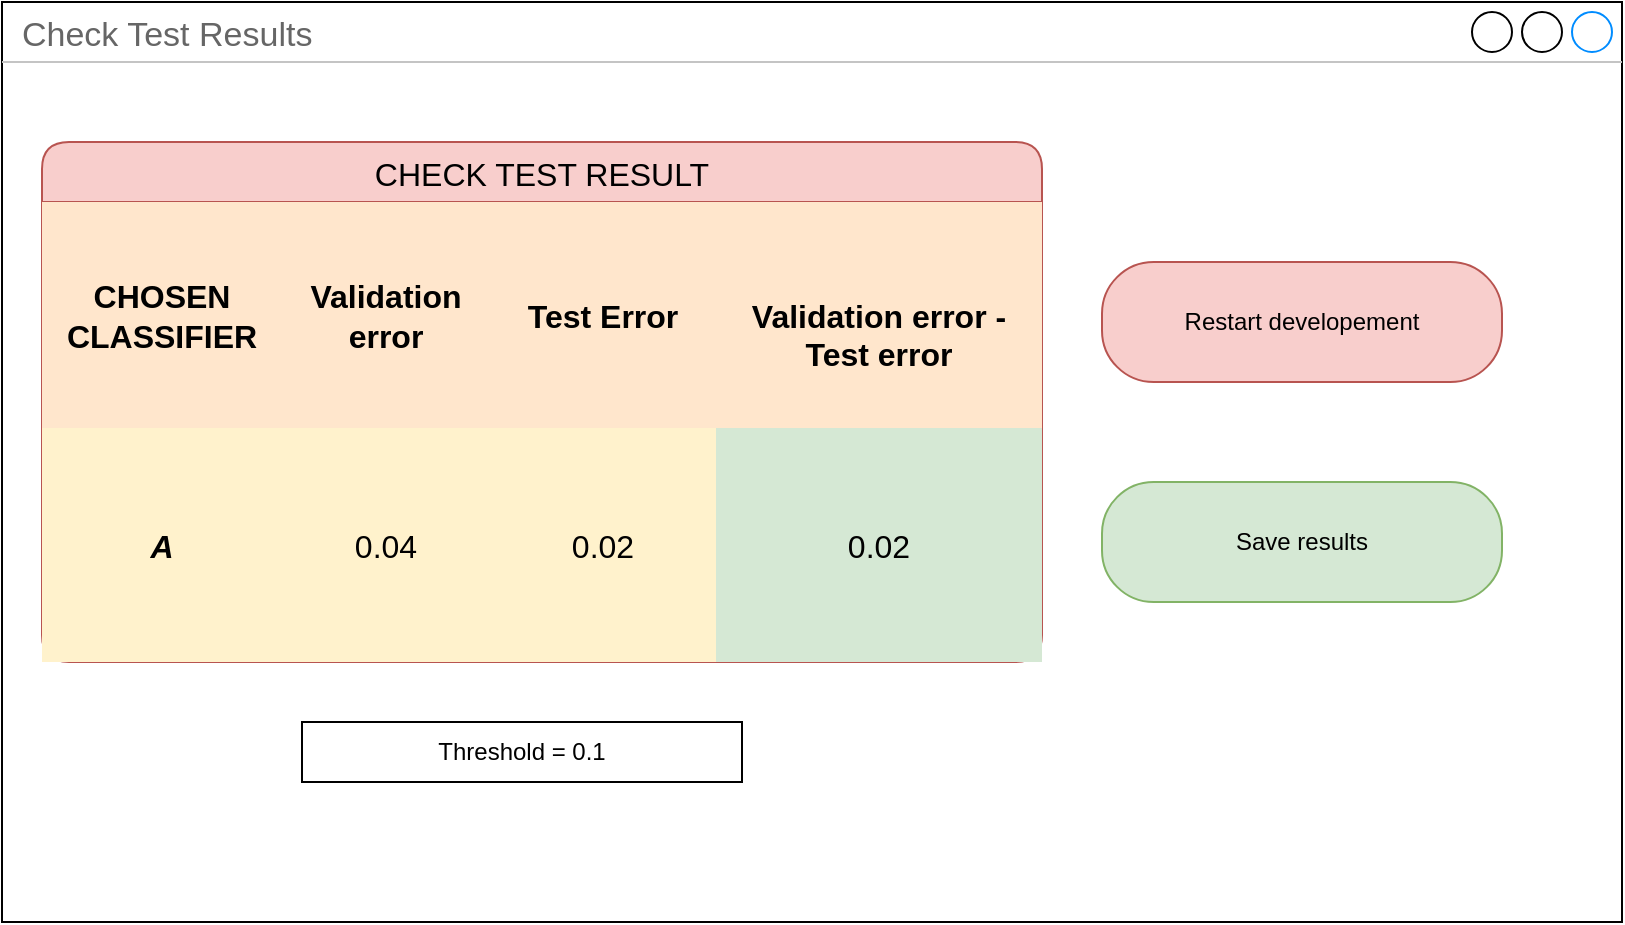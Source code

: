 <mxfile>
    <diagram name="Pagina-1" id="OSNdwUVigO7ghEmxx4kq">
        <mxGraphModel dx="917" dy="766" grid="1" gridSize="10" guides="1" tooltips="1" connect="1" arrows="1" fold="1" page="1" pageScale="1" pageWidth="827" pageHeight="1169" math="0" shadow="0">
            <root>
                <mxCell id="0"/>
                <mxCell id="1" parent="0"/>
                <mxCell id="5" value="Check Test Results" style="strokeWidth=1;shadow=0;dashed=0;align=center;html=1;shape=mxgraph.mockup.containers.window;align=left;verticalAlign=top;spacingLeft=8;strokeColor2=#008cff;strokeColor3=#c4c4c4;fontColor=#666666;mainText=;fontSize=17;labelBackgroundColor=none;whiteSpace=wrap;" parent="1" vertex="1">
                    <mxGeometry x="160" y="70" width="810" height="460" as="geometry"/>
                </mxCell>
                <mxCell id="jCm1OSXwjIrnByu9w6en-2" value="CHECK TEST RESULT" style="shape=table;startSize=30;container=1;collapsible=0;childLayout=tableLayout;strokeColor=#b85450;fontSize=16;fillColor=#f8cecc;perimeterSpacing=0;rounded=1;shadow=0;" parent="1" vertex="1">
                    <mxGeometry x="180" y="140" width="500" height="260" as="geometry"/>
                </mxCell>
                <mxCell id="jCm1OSXwjIrnByu9w6en-3" value="" style="shape=tableRow;horizontal=0;startSize=0;swimlaneHead=0;swimlaneBody=0;strokeColor=inherit;top=0;left=0;bottom=0;right=0;collapsible=0;dropTarget=0;fillColor=none;points=[[0,0.5],[1,0.5]];portConstraint=eastwest;fontSize=16;" parent="jCm1OSXwjIrnByu9w6en-2" vertex="1">
                    <mxGeometry y="30" width="500" height="113" as="geometry"/>
                </mxCell>
                <mxCell id="jCm1OSXwjIrnByu9w6en-4" value="CHOSEN CLASSIFIER" style="shape=partialRectangle;html=1;whiteSpace=wrap;connectable=0;strokeColor=#d79b00;overflow=hidden;fillColor=#ffe6cc;top=0;left=0;bottom=0;right=0;pointerEvents=1;fontSize=16;fontStyle=1;" parent="jCm1OSXwjIrnByu9w6en-3" vertex="1">
                    <mxGeometry width="120" height="113" as="geometry">
                        <mxRectangle width="120" height="113" as="alternateBounds"/>
                    </mxGeometry>
                </mxCell>
                <mxCell id="jCm1OSXwjIrnByu9w6en-5" value="Validation error" style="shape=partialRectangle;html=1;whiteSpace=wrap;connectable=0;strokeColor=#d79b00;overflow=hidden;fillColor=#ffe6cc;top=0;left=0;bottom=0;right=0;pointerEvents=1;fontSize=16;fontStyle=1;" parent="jCm1OSXwjIrnByu9w6en-3" vertex="1">
                    <mxGeometry x="120" width="104" height="113" as="geometry">
                        <mxRectangle width="104" height="113" as="alternateBounds"/>
                    </mxGeometry>
                </mxCell>
                <mxCell id="jCm1OSXwjIrnByu9w6en-6" value="Test Error" style="shape=partialRectangle;html=1;whiteSpace=wrap;connectable=0;strokeColor=#d79b00;overflow=hidden;fillColor=#ffe6cc;top=0;left=0;bottom=0;right=0;pointerEvents=1;fontSize=16;fontStyle=1;" parent="jCm1OSXwjIrnByu9w6en-3" vertex="1">
                    <mxGeometry x="224" width="113" height="113" as="geometry">
                        <mxRectangle width="113" height="113" as="alternateBounds"/>
                    </mxGeometry>
                </mxCell>
                <mxCell id="jCm1OSXwjIrnByu9w6en-7" value="&lt;br&gt;Validation error - Test error" style="shape=partialRectangle;html=1;whiteSpace=wrap;connectable=0;strokeColor=#d79b00;overflow=hidden;fillColor=#ffe6cc;top=0;left=0;bottom=0;right=0;pointerEvents=1;fontSize=16;fontStyle=1;" parent="jCm1OSXwjIrnByu9w6en-3" vertex="1">
                    <mxGeometry x="337" width="163" height="113" as="geometry">
                        <mxRectangle width="163" height="113" as="alternateBounds"/>
                    </mxGeometry>
                </mxCell>
                <mxCell id="jCm1OSXwjIrnByu9w6en-11" value="" style="shape=tableRow;horizontal=0;startSize=0;swimlaneHead=0;swimlaneBody=0;strokeColor=inherit;top=0;left=0;bottom=0;right=0;collapsible=0;dropTarget=0;fillColor=none;points=[[0,0.5],[1,0.5]];portConstraint=eastwest;fontSize=16;" parent="jCm1OSXwjIrnByu9w6en-2" vertex="1">
                    <mxGeometry y="143" width="500" height="117" as="geometry"/>
                </mxCell>
                <mxCell id="jCm1OSXwjIrnByu9w6en-12" value="A" style="shape=partialRectangle;html=1;whiteSpace=wrap;connectable=0;strokeColor=#d6b656;overflow=hidden;fillColor=#fff2cc;top=0;left=0;bottom=0;right=0;pointerEvents=1;fontSize=16;fontStyle=3" parent="jCm1OSXwjIrnByu9w6en-11" vertex="1">
                    <mxGeometry width="120" height="117" as="geometry">
                        <mxRectangle width="120" height="117" as="alternateBounds"/>
                    </mxGeometry>
                </mxCell>
                <mxCell id="jCm1OSXwjIrnByu9w6en-13" value="0.04" style="shape=partialRectangle;html=1;whiteSpace=wrap;connectable=0;strokeColor=#d6b656;overflow=hidden;fillColor=#fff2cc;top=0;left=0;bottom=0;right=0;pointerEvents=1;fontSize=16;" parent="jCm1OSXwjIrnByu9w6en-11" vertex="1">
                    <mxGeometry x="120" width="104" height="117" as="geometry">
                        <mxRectangle width="104" height="117" as="alternateBounds"/>
                    </mxGeometry>
                </mxCell>
                <mxCell id="jCm1OSXwjIrnByu9w6en-14" value="0.02" style="shape=partialRectangle;html=1;whiteSpace=wrap;connectable=0;strokeColor=#d6b656;overflow=hidden;fillColor=#fff2cc;top=0;left=0;bottom=0;right=0;pointerEvents=1;fontSize=16;" parent="jCm1OSXwjIrnByu9w6en-11" vertex="1">
                    <mxGeometry x="224" width="113" height="117" as="geometry">
                        <mxRectangle width="113" height="117" as="alternateBounds"/>
                    </mxGeometry>
                </mxCell>
                <mxCell id="jCm1OSXwjIrnByu9w6en-15" value="0.02" style="shape=partialRectangle;html=1;whiteSpace=wrap;connectable=0;strokeColor=#82b366;overflow=hidden;fillColor=#d5e8d4;top=0;left=0;bottom=0;right=0;pointerEvents=1;fontSize=16;" parent="jCm1OSXwjIrnByu9w6en-11" vertex="1">
                    <mxGeometry x="337" width="163" height="117" as="geometry">
                        <mxRectangle width="163" height="117" as="alternateBounds"/>
                    </mxGeometry>
                </mxCell>
                <mxCell id="jCm1OSXwjIrnByu9w6en-51" value="Save results" style="rounded=1;whiteSpace=wrap;html=1;fillColor=#d5e8d4;strokeColor=#82b366;arcSize=43;" parent="1" vertex="1">
                    <mxGeometry x="710" y="310" width="200" height="60" as="geometry"/>
                </mxCell>
                <mxCell id="jCm1OSXwjIrnByu9w6en-52" value="Restart developement" style="rounded=1;whiteSpace=wrap;html=1;fillColor=#f8cecc;strokeColor=#b85450;arcSize=43;" parent="1" vertex="1">
                    <mxGeometry x="710" y="200" width="200" height="60" as="geometry"/>
                </mxCell>
                <mxCell id="jCm1OSXwjIrnByu9w6en-53" value="Threshold = 0.1" style="rounded=0;whiteSpace=wrap;html=1;" parent="1" vertex="1">
                    <mxGeometry x="310" y="430" width="220" height="30" as="geometry"/>
                </mxCell>
            </root>
        </mxGraphModel>
    </diagram>
</mxfile>